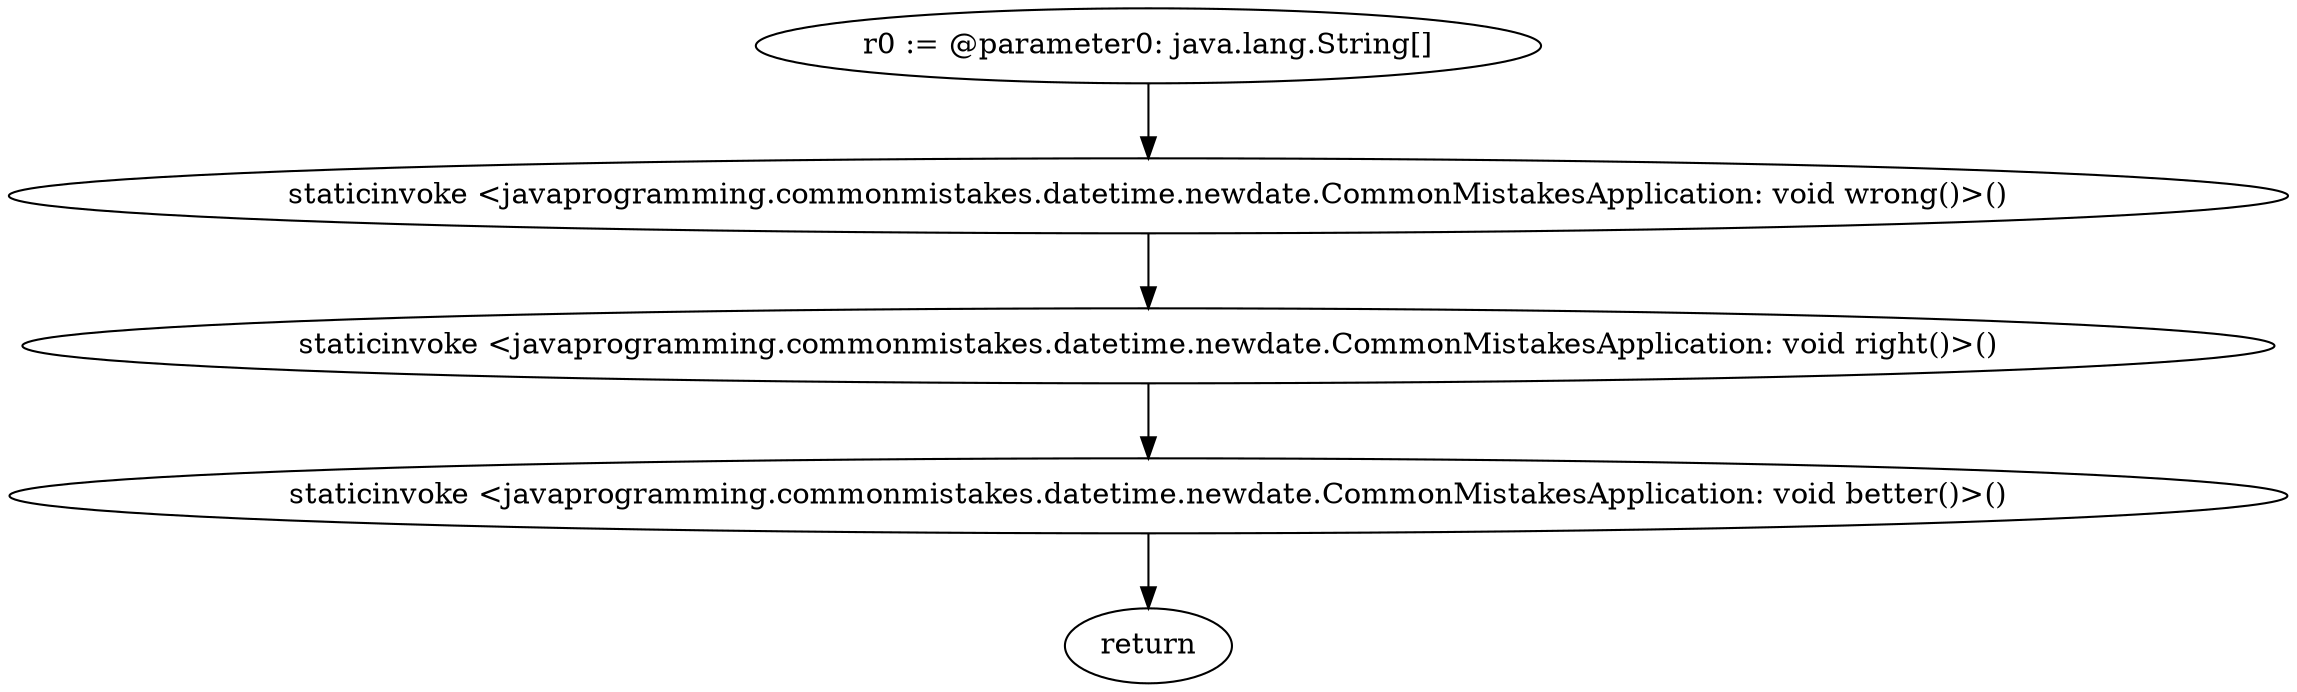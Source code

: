 digraph "unitGraph" {
    "r0 := @parameter0: java.lang.String[]"
    "staticinvoke <javaprogramming.commonmistakes.datetime.newdate.CommonMistakesApplication: void wrong()>()"
    "staticinvoke <javaprogramming.commonmistakes.datetime.newdate.CommonMistakesApplication: void right()>()"
    "staticinvoke <javaprogramming.commonmistakes.datetime.newdate.CommonMistakesApplication: void better()>()"
    "return"
    "r0 := @parameter0: java.lang.String[]"->"staticinvoke <javaprogramming.commonmistakes.datetime.newdate.CommonMistakesApplication: void wrong()>()";
    "staticinvoke <javaprogramming.commonmistakes.datetime.newdate.CommonMistakesApplication: void wrong()>()"->"staticinvoke <javaprogramming.commonmistakes.datetime.newdate.CommonMistakesApplication: void right()>()";
    "staticinvoke <javaprogramming.commonmistakes.datetime.newdate.CommonMistakesApplication: void right()>()"->"staticinvoke <javaprogramming.commonmistakes.datetime.newdate.CommonMistakesApplication: void better()>()";
    "staticinvoke <javaprogramming.commonmistakes.datetime.newdate.CommonMistakesApplication: void better()>()"->"return";
}
